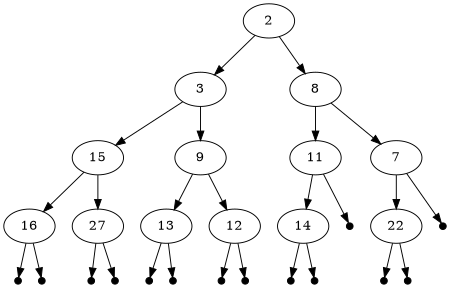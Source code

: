 digraph G {

    size = "3,3";
    1 [ label = "2" ];

    1 -> 2; 

    1 -> 3;

    2 [ label = "3" ];

    3 [ label = "8" ];

    2 -> 4;

    2 -> 5;

    4 [ label = "15" ];

    5 [ label =  "9" ];

    3 -> 6;

    3 -> 7;

    6 [ label = "11" ];

    7 [ label =  "7" ];

    4 -> 8;
    4 -> 9;
    
    8 [ label = "16"];
    9 [ label = "27"];

    5 -> 10;
    5 -> 11;

   10 [ label = "13"];
   11 [ label = "12"];

    6 -> 12;
    6 -> 13;

   12 [ label = "14"];

    7 -> 14;
    7 -> 15;

   14 [ label = "22"];

    8 -> 16;
    8 -> 17;

    9 -> 18;
    9 -> 19;

   10 -> 20;
   10 -> 21;

   11 -> 22;
   11 -> 23;

   12 -> 24;
   12 -> 25;

   14 -> 28;
   14 -> 29;

   16 [label = "", height = 0.1, width = 0.1, style = filled, fillcolor = black];
   17 [label = "", height = 0.1, width = 0.1, style = filled, fillcolor = black];
   18 [label = "", height = 0.1, width = 0.1, style = filled, fillcolor = black];
   19 [label = "", height = 0.1, width = 0.1, style = filled, fillcolor = black];
   20 [label = "", height = 0.1, width = 0.1, style = filled, fillcolor = black];
   21 [label = "", height = 0.1, width = 0.1, style = filled, fillcolor = black];
   22 [label = "", height = 0.1, width = 0.1, style = filled, fillcolor = black];
   23 [label = "", height = 0.1, width = 0.1, style = filled, fillcolor = black];
   24 [label = "", height = 0.1, width = 0.1, style = filled, fillcolor = black];
   25 [label = "", height = 0.1, width = 0.1, style = filled, fillcolor = black];
   28 [label = "", height = 0.1, width = 0.1, style = filled, fillcolor = black];
   29 [label = "", height = 0.1, width = 0.1, style = filled, fillcolor = black];
   13 [label = "", height = 0.1, width = 0.1, style = filled, fillcolor = black];
   15 [label = "", height = 0.1, width = 0.1, style = filled, fillcolor = black];
}

